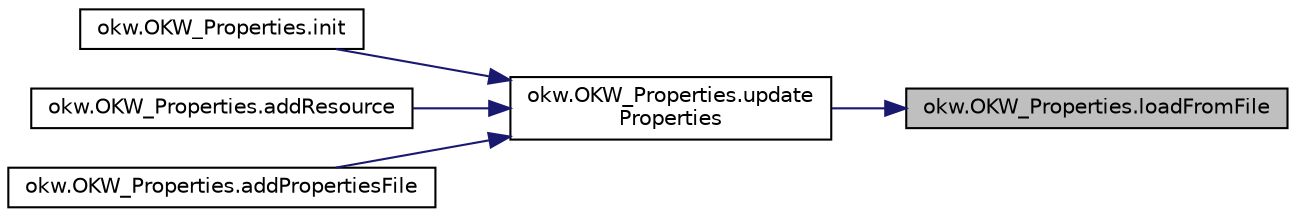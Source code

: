 digraph "okw.OKW_Properties.loadFromFile"
{
 // INTERACTIVE_SVG=YES
 // LATEX_PDF_SIZE
  edge [fontname="Helvetica",fontsize="10",labelfontname="Helvetica",labelfontsize="10"];
  node [fontname="Helvetica",fontsize="10",shape=record];
  rankdir="RL";
  Node39 [label="okw.OKW_Properties.loadFromFile",height=0.2,width=0.4,color="black", fillcolor="grey75", style="filled", fontcolor="black",tooltip="Lädt die Liste OKW_Properties.ResoursesProperties hinzufügen."];
  Node39 -> Node40 [dir="back",color="midnightblue",fontsize="10",style="solid",fontname="Helvetica"];
  Node40 [label="okw.OKW_Properties.update\lProperties",height=0.2,width=0.4,color="black", fillcolor="white", style="filled",URL="$classokw_1_1_o_k_w___properties.html#aaec0ed9838c553749dcc2514232f6a6c",tooltip="Aktualisert/Lädt die Properties in der unter OKW_Properties beschriebene Weise."];
  Node40 -> Node41 [dir="back",color="midnightblue",fontsize="10",style="solid",fontname="Helvetica"];
  Node41 [label="okw.OKW_Properties.init",height=0.2,width=0.4,color="black", fillcolor="white", style="filled",URL="$classokw_1_1_o_k_w___properties.html#a8a4294aa27bf9f4f49e9f1991022d5c8",tooltip="Initialisiert diese Klasse:"];
  Node40 -> Node42 [dir="back",color="midnightblue",fontsize="10",style="solid",fontname="Helvetica"];
  Node42 [label="okw.OKW_Properties.addResource",height=0.2,width=0.4,color="black", fillcolor="white", style="filled",URL="$classokw_1_1_o_k_w___properties.html#ad170c832264ab27c615f6e1bf2e8e8d3",tooltip="Eine .Properties-Datei aus dem Resource-Verzeichniss zur Liste OKW_Properties.ResoursesProperties hin..."];
  Node40 -> Node43 [dir="back",color="midnightblue",fontsize="10",style="solid",fontname="Helvetica"];
  Node43 [label="okw.OKW_Properties.addPropertiesFile",height=0.2,width=0.4,color="black", fillcolor="white", style="filled",URL="$classokw_1_1_o_k_w___properties.html#a78c9f44f14dbfc95dea240e06065120c",tooltip="Eine *.Properties-Datei zur Liste OKW_Properties.FileProperties hinzufügen."];
}
